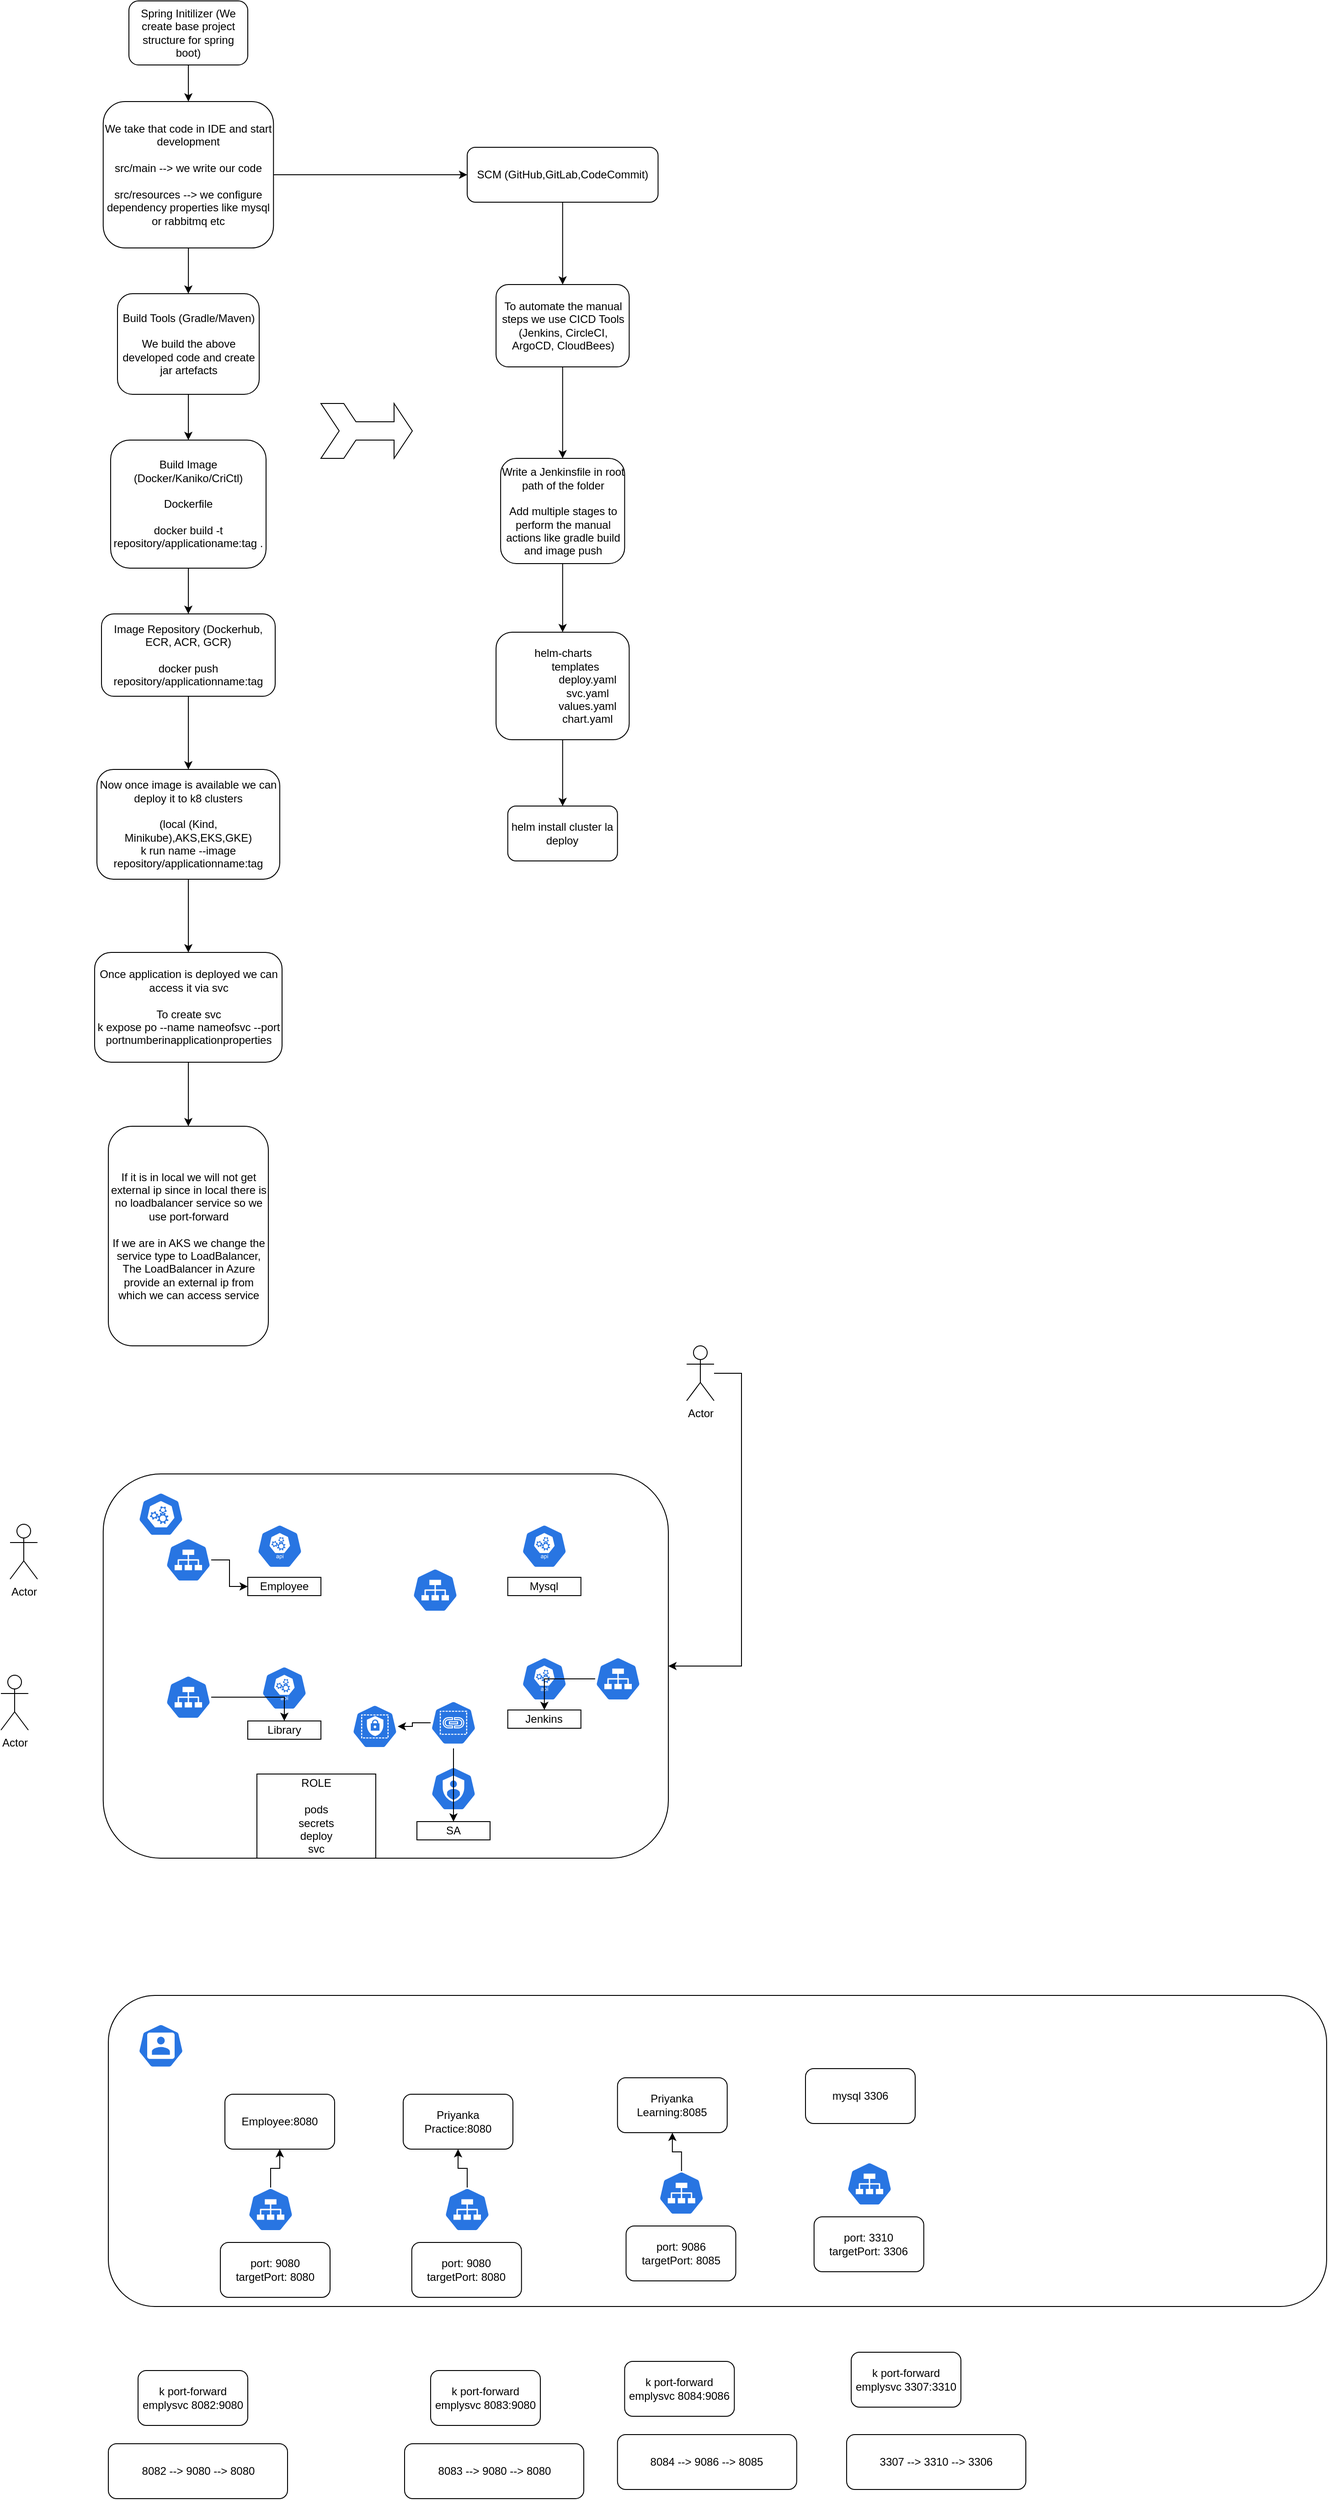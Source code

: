 <mxfile version="21.8.2" type="github">
  <diagram name="Page-1" id="WOTOL3OCUuAJzOhdY58Q">
    <mxGraphModel dx="1811" dy="628" grid="1" gridSize="10" guides="1" tooltips="1" connect="1" arrows="1" fold="1" page="1" pageScale="1" pageWidth="827" pageHeight="1169" math="0" shadow="0">
      <root>
        <mxCell id="0" />
        <mxCell id="1" parent="0" />
        <mxCell id="YCsUsQrlKh676d5kT_w2-3" value="" style="edgeStyle=orthogonalEdgeStyle;rounded=0;orthogonalLoop=1;jettySize=auto;html=1;" edge="1" parent="1" source="YCsUsQrlKh676d5kT_w2-1" target="YCsUsQrlKh676d5kT_w2-2">
          <mxGeometry relative="1" as="geometry" />
        </mxCell>
        <mxCell id="YCsUsQrlKh676d5kT_w2-1" value="Spring Initilizer (We create base project structure for spring boot)" style="rounded=1;whiteSpace=wrap;html=1;" vertex="1" parent="1">
          <mxGeometry x="120" y="50" width="130" height="70" as="geometry" />
        </mxCell>
        <mxCell id="YCsUsQrlKh676d5kT_w2-5" value="" style="edgeStyle=orthogonalEdgeStyle;rounded=0;orthogonalLoop=1;jettySize=auto;html=1;" edge="1" parent="1" source="YCsUsQrlKh676d5kT_w2-2" target="YCsUsQrlKh676d5kT_w2-4">
          <mxGeometry relative="1" as="geometry" />
        </mxCell>
        <mxCell id="YCsUsQrlKh676d5kT_w2-11" value="" style="edgeStyle=orthogonalEdgeStyle;rounded=0;orthogonalLoop=1;jettySize=auto;html=1;" edge="1" parent="1" source="YCsUsQrlKh676d5kT_w2-2" target="YCsUsQrlKh676d5kT_w2-10">
          <mxGeometry relative="1" as="geometry" />
        </mxCell>
        <mxCell id="YCsUsQrlKh676d5kT_w2-2" value="We take that code in IDE and start development&lt;br&gt;&lt;br&gt;src/main --&amp;gt; we write our code&lt;br&gt;&lt;br&gt;src/resources --&amp;gt; we configure dependency properties like mysql or rabbitmq etc" style="whiteSpace=wrap;html=1;rounded=1;" vertex="1" parent="1">
          <mxGeometry x="91.88" y="160" width="186.25" height="160" as="geometry" />
        </mxCell>
        <mxCell id="YCsUsQrlKh676d5kT_w2-7" value="" style="edgeStyle=orthogonalEdgeStyle;rounded=0;orthogonalLoop=1;jettySize=auto;html=1;" edge="1" parent="1" source="YCsUsQrlKh676d5kT_w2-4" target="YCsUsQrlKh676d5kT_w2-6">
          <mxGeometry relative="1" as="geometry" />
        </mxCell>
        <mxCell id="YCsUsQrlKh676d5kT_w2-4" value="Build Tools (Gradle/Maven)&lt;br&gt;&lt;br&gt;We build the above developed code and create jar artefacts" style="whiteSpace=wrap;html=1;rounded=1;" vertex="1" parent="1">
          <mxGeometry x="107.5" y="370" width="155" height="110" as="geometry" />
        </mxCell>
        <mxCell id="YCsUsQrlKh676d5kT_w2-9" value="" style="edgeStyle=orthogonalEdgeStyle;rounded=0;orthogonalLoop=1;jettySize=auto;html=1;" edge="1" parent="1" source="YCsUsQrlKh676d5kT_w2-6" target="YCsUsQrlKh676d5kT_w2-8">
          <mxGeometry relative="1" as="geometry" />
        </mxCell>
        <mxCell id="YCsUsQrlKh676d5kT_w2-6" value="Build Image (Docker/Kaniko/CriCtl)&lt;br&gt;&lt;br&gt;Dockerfile&lt;br&gt;&lt;br&gt;docker build -t repository/applicationame:tag ." style="whiteSpace=wrap;html=1;rounded=1;" vertex="1" parent="1">
          <mxGeometry x="100.01" y="530" width="169.99" height="140" as="geometry" />
        </mxCell>
        <mxCell id="YCsUsQrlKh676d5kT_w2-13" value="" style="edgeStyle=orthogonalEdgeStyle;rounded=0;orthogonalLoop=1;jettySize=auto;html=1;" edge="1" parent="1" source="YCsUsQrlKh676d5kT_w2-8" target="YCsUsQrlKh676d5kT_w2-12">
          <mxGeometry relative="1" as="geometry" />
        </mxCell>
        <mxCell id="YCsUsQrlKh676d5kT_w2-8" value="Image Repository (Dockerhub, ECR, ACR, GCR)&lt;br&gt;&lt;br&gt;docker push repository/applicationname:tag" style="whiteSpace=wrap;html=1;rounded=1;" vertex="1" parent="1">
          <mxGeometry x="90" y="720" width="190" height="90" as="geometry" />
        </mxCell>
        <mxCell id="YCsUsQrlKh676d5kT_w2-20" value="" style="edgeStyle=orthogonalEdgeStyle;rounded=0;orthogonalLoop=1;jettySize=auto;html=1;" edge="1" parent="1" source="YCsUsQrlKh676d5kT_w2-10" target="YCsUsQrlKh676d5kT_w2-19">
          <mxGeometry relative="1" as="geometry" />
        </mxCell>
        <mxCell id="YCsUsQrlKh676d5kT_w2-10" value="SCM (GitHub,GitLab,CodeCommit)" style="whiteSpace=wrap;html=1;rounded=1;" vertex="1" parent="1">
          <mxGeometry x="490" y="210" width="208.75" height="60" as="geometry" />
        </mxCell>
        <mxCell id="YCsUsQrlKh676d5kT_w2-15" value="" style="edgeStyle=orthogonalEdgeStyle;rounded=0;orthogonalLoop=1;jettySize=auto;html=1;" edge="1" parent="1" source="YCsUsQrlKh676d5kT_w2-12" target="YCsUsQrlKh676d5kT_w2-14">
          <mxGeometry relative="1" as="geometry" />
        </mxCell>
        <mxCell id="YCsUsQrlKh676d5kT_w2-12" value="Now once image is available we can deploy it to k8 clusters&lt;br&gt;&lt;br&gt;(local (Kind, Minikube),AKS,EKS,GKE)&lt;br&gt;k run name --image repository/applicationname:tag" style="whiteSpace=wrap;html=1;rounded=1;" vertex="1" parent="1">
          <mxGeometry x="85" y="890" width="200" height="120" as="geometry" />
        </mxCell>
        <mxCell id="YCsUsQrlKh676d5kT_w2-17" value="" style="edgeStyle=orthogonalEdgeStyle;rounded=0;orthogonalLoop=1;jettySize=auto;html=1;" edge="1" parent="1" source="YCsUsQrlKh676d5kT_w2-14" target="YCsUsQrlKh676d5kT_w2-16">
          <mxGeometry relative="1" as="geometry" />
        </mxCell>
        <mxCell id="YCsUsQrlKh676d5kT_w2-14" value="Once application is deployed we can access it via svc&lt;br&gt;&lt;br&gt;To create svc&lt;br&gt;k expose po --name nameofsvc --port portnumberinapplicationproperties" style="whiteSpace=wrap;html=1;rounded=1;" vertex="1" parent="1">
          <mxGeometry x="82.5" y="1090" width="205" height="120" as="geometry" />
        </mxCell>
        <mxCell id="YCsUsQrlKh676d5kT_w2-16" value="If it is in local we will not get external ip since in local there is no loadbalancer service so we use port-forward&lt;br&gt;&lt;br&gt;If we are in AKS we change the service type to LoadBalancer, The LoadBalancer in Azure provide an external ip from which we can access service" style="whiteSpace=wrap;html=1;rounded=1;" vertex="1" parent="1">
          <mxGeometry x="97.5" y="1280" width="175" height="240" as="geometry" />
        </mxCell>
        <mxCell id="YCsUsQrlKh676d5kT_w2-18" value="" style="html=1;shadow=0;dashed=0;align=center;verticalAlign=middle;shape=mxgraph.arrows2.tailedNotchedArrow;dy1=10;dx1=20;notch=20;arrowHead=20;dx2=25;dy2=30;" vertex="1" parent="1">
          <mxGeometry x="330" y="490" width="100" height="60" as="geometry" />
        </mxCell>
        <mxCell id="YCsUsQrlKh676d5kT_w2-22" value="" style="edgeStyle=orthogonalEdgeStyle;rounded=0;orthogonalLoop=1;jettySize=auto;html=1;" edge="1" parent="1" source="YCsUsQrlKh676d5kT_w2-19" target="YCsUsQrlKh676d5kT_w2-21">
          <mxGeometry relative="1" as="geometry" />
        </mxCell>
        <mxCell id="YCsUsQrlKh676d5kT_w2-19" value="To automate the manual steps we use CICD Tools&lt;br&gt;(Jenkins, CircleCI, ArgoCD, CloudBees)" style="whiteSpace=wrap;html=1;rounded=1;" vertex="1" parent="1">
          <mxGeometry x="521.56" y="360" width="145.63" height="90" as="geometry" />
        </mxCell>
        <mxCell id="YCsUsQrlKh676d5kT_w2-24" value="" style="edgeStyle=orthogonalEdgeStyle;rounded=0;orthogonalLoop=1;jettySize=auto;html=1;" edge="1" parent="1" source="YCsUsQrlKh676d5kT_w2-21" target="YCsUsQrlKh676d5kT_w2-23">
          <mxGeometry relative="1" as="geometry" />
        </mxCell>
        <mxCell id="YCsUsQrlKh676d5kT_w2-21" value="Write a Jenkinsfile in root path of the folder&lt;br&gt;&lt;br&gt;Add multiple stages to perform the manual actions like gradle build and image push" style="whiteSpace=wrap;html=1;rounded=1;" vertex="1" parent="1">
          <mxGeometry x="526.56" y="550" width="135.63" height="115" as="geometry" />
        </mxCell>
        <mxCell id="YCsUsQrlKh676d5kT_w2-26" value="" style="edgeStyle=orthogonalEdgeStyle;rounded=0;orthogonalLoop=1;jettySize=auto;html=1;" edge="1" parent="1" source="YCsUsQrlKh676d5kT_w2-23" target="YCsUsQrlKh676d5kT_w2-25">
          <mxGeometry relative="1" as="geometry" />
        </mxCell>
        <mxCell id="YCsUsQrlKh676d5kT_w2-23" value="helm-charts&lt;br&gt;&lt;span style=&quot;white-space: pre;&quot;&gt;&#x9;&lt;/span&gt;templates&lt;br&gt;&lt;span style=&quot;white-space: pre;&quot;&gt;&#x9;&lt;/span&gt;&lt;span style=&quot;white-space: pre;&quot;&gt;&#x9;&lt;/span&gt;deploy.yaml&lt;br&gt;&lt;span style=&quot;white-space: pre;&quot;&gt;&#x9;&lt;/span&gt;&lt;span style=&quot;white-space: pre;&quot;&gt;&#x9;&lt;/span&gt;svc.yaml&lt;br&gt;&lt;span style=&quot;white-space: pre;&quot;&gt;&#x9;&lt;/span&gt;&lt;span style=&quot;white-space: pre;&quot;&gt;&#x9;&lt;/span&gt;values.yaml&lt;br&gt;&lt;span style=&quot;white-space: pre;&quot;&gt;&#x9;&lt;/span&gt;&lt;span style=&quot;white-space: pre;&quot;&gt;&#x9;&lt;/span&gt;chart.yaml" style="whiteSpace=wrap;html=1;rounded=1;" vertex="1" parent="1">
          <mxGeometry x="521.56" y="740" width="145.63" height="117.5" as="geometry" />
        </mxCell>
        <mxCell id="YCsUsQrlKh676d5kT_w2-25" value="helm install cluster la deploy" style="whiteSpace=wrap;html=1;rounded=1;" vertex="1" parent="1">
          <mxGeometry x="534.375" y="930" width="120" height="60" as="geometry" />
        </mxCell>
        <mxCell id="YCsUsQrlKh676d5kT_w2-27" value="" style="rounded=1;whiteSpace=wrap;html=1;" vertex="1" parent="1">
          <mxGeometry x="91.88" y="1660" width="618.12" height="420" as="geometry" />
        </mxCell>
        <mxCell id="YCsUsQrlKh676d5kT_w2-28" value="" style="sketch=0;html=1;dashed=0;whitespace=wrap;fillColor=#2875E2;strokeColor=#ffffff;points=[[0.005,0.63,0],[0.1,0.2,0],[0.9,0.2,0],[0.5,0,0],[0.995,0.63,0],[0.72,0.99,0],[0.5,1,0],[0.28,0.99,0]];verticalLabelPosition=bottom;align=center;verticalAlign=top;shape=mxgraph.kubernetes.icon;prIcon=master" vertex="1" parent="1">
          <mxGeometry x="130" y="1680" width="50" height="48" as="geometry" />
        </mxCell>
        <mxCell id="YCsUsQrlKh676d5kT_w2-30" value="" style="sketch=0;html=1;dashed=0;whitespace=wrap;fillColor=#2875E2;strokeColor=#ffffff;points=[[0.005,0.63,0],[0.1,0.2,0],[0.9,0.2,0],[0.5,0,0],[0.995,0.63,0],[0.72,0.99,0],[0.5,1,0],[0.28,0.99,0]];verticalLabelPosition=bottom;align=center;verticalAlign=top;shape=mxgraph.kubernetes.icon;prIcon=api" vertex="1" parent="1">
          <mxGeometry x="260" y="1715" width="50" height="48" as="geometry" />
        </mxCell>
        <mxCell id="YCsUsQrlKh676d5kT_w2-31" value="" style="sketch=0;html=1;dashed=0;whitespace=wrap;fillColor=#2875E2;strokeColor=#ffffff;points=[[0.005,0.63,0],[0.1,0.2,0],[0.9,0.2,0],[0.5,0,0],[0.995,0.63,0],[0.72,0.99,0],[0.5,1,0],[0.28,0.99,0]];verticalLabelPosition=bottom;align=center;verticalAlign=top;shape=mxgraph.kubernetes.icon;prIcon=api" vertex="1" parent="1">
          <mxGeometry x="549.38" y="1715" width="50" height="48" as="geometry" />
        </mxCell>
        <mxCell id="YCsUsQrlKh676d5kT_w2-32" value="" style="sketch=0;html=1;dashed=0;whitespace=wrap;fillColor=#2875E2;strokeColor=#ffffff;points=[[0.005,0.63,0],[0.1,0.2,0],[0.9,0.2,0],[0.5,0,0],[0.995,0.63,0],[0.72,0.99,0],[0.5,1,0],[0.28,0.99,0]];verticalLabelPosition=bottom;align=center;verticalAlign=top;shape=mxgraph.kubernetes.icon;prIcon=api" vertex="1" parent="1">
          <mxGeometry x="265" y="1870" width="50" height="48" as="geometry" />
        </mxCell>
        <mxCell id="YCsUsQrlKh676d5kT_w2-33" value="Employee" style="rounded=0;whiteSpace=wrap;html=1;" vertex="1" parent="1">
          <mxGeometry x="250" y="1773" width="80" height="20" as="geometry" />
        </mxCell>
        <mxCell id="YCsUsQrlKh676d5kT_w2-34" value="Library" style="rounded=0;whiteSpace=wrap;html=1;" vertex="1" parent="1">
          <mxGeometry x="250" y="1930" width="80" height="20" as="geometry" />
        </mxCell>
        <mxCell id="YCsUsQrlKh676d5kT_w2-35" value="Mysql" style="rounded=0;whiteSpace=wrap;html=1;" vertex="1" parent="1">
          <mxGeometry x="534.38" y="1773" width="80" height="20" as="geometry" />
        </mxCell>
        <mxCell id="YCsUsQrlKh676d5kT_w2-39" value="" style="sketch=0;html=1;dashed=0;whitespace=wrap;fillColor=#2875E2;strokeColor=#ffffff;points=[[0.005,0.63,0],[0.1,0.2,0],[0.9,0.2,0],[0.5,0,0],[0.995,0.63,0],[0.72,0.99,0],[0.5,1,0],[0.28,0.99,0]];verticalLabelPosition=bottom;align=center;verticalAlign=top;shape=mxgraph.kubernetes.icon;prIcon=api" vertex="1" parent="1">
          <mxGeometry x="549.38" y="1860" width="50" height="48" as="geometry" />
        </mxCell>
        <mxCell id="YCsUsQrlKh676d5kT_w2-40" value="Jenkins" style="rounded=0;whiteSpace=wrap;html=1;" vertex="1" parent="1">
          <mxGeometry x="534.38" y="1918" width="80" height="20" as="geometry" />
        </mxCell>
        <mxCell id="YCsUsQrlKh676d5kT_w2-42" value="" style="sketch=0;html=1;dashed=0;whitespace=wrap;fillColor=#2875E2;strokeColor=#ffffff;points=[[0.005,0.63,0],[0.1,0.2,0],[0.9,0.2,0],[0.5,0,0],[0.995,0.63,0],[0.72,0.99,0],[0.5,1,0],[0.28,0.99,0]];verticalLabelPosition=bottom;align=center;verticalAlign=top;shape=mxgraph.kubernetes.icon;prIcon=sa" vertex="1" parent="1">
          <mxGeometry x="450" y="1980" width="50" height="48" as="geometry" />
        </mxCell>
        <mxCell id="YCsUsQrlKh676d5kT_w2-43" value="SA" style="rounded=0;whiteSpace=wrap;html=1;" vertex="1" parent="1">
          <mxGeometry x="435" y="2040" width="80" height="20" as="geometry" />
        </mxCell>
        <mxCell id="YCsUsQrlKh676d5kT_w2-44" value="" style="sketch=0;html=1;dashed=0;whitespace=wrap;fillColor=#2875E2;strokeColor=#ffffff;points=[[0.005,0.63,0],[0.1,0.2,0],[0.9,0.2,0],[0.5,0,0],[0.995,0.63,0],[0.72,0.99,0],[0.5,1,0],[0.28,0.99,0]];verticalLabelPosition=bottom;align=center;verticalAlign=top;shape=mxgraph.kubernetes.icon;prIcon=role" vertex="1" parent="1">
          <mxGeometry x="364" y="1912" width="50" height="48" as="geometry" />
        </mxCell>
        <mxCell id="YCsUsQrlKh676d5kT_w2-45" value="ROLE&lt;br&gt;&lt;br&gt;pods&lt;br&gt;secrets&lt;br&gt;deploy&lt;br&gt;svc" style="rounded=0;whiteSpace=wrap;html=1;" vertex="1" parent="1">
          <mxGeometry x="260" y="1988" width="130" height="92" as="geometry" />
        </mxCell>
        <mxCell id="YCsUsQrlKh676d5kT_w2-47" value="" style="edgeStyle=orthogonalEdgeStyle;rounded=0;orthogonalLoop=1;jettySize=auto;html=1;" edge="1" parent="1" source="YCsUsQrlKh676d5kT_w2-46" target="YCsUsQrlKh676d5kT_w2-44">
          <mxGeometry relative="1" as="geometry" />
        </mxCell>
        <mxCell id="YCsUsQrlKh676d5kT_w2-49" value="" style="edgeStyle=orthogonalEdgeStyle;rounded=0;orthogonalLoop=1;jettySize=auto;html=1;" edge="1" parent="1" source="YCsUsQrlKh676d5kT_w2-46" target="YCsUsQrlKh676d5kT_w2-43">
          <mxGeometry relative="1" as="geometry" />
        </mxCell>
        <mxCell id="YCsUsQrlKh676d5kT_w2-46" value="" style="sketch=0;html=1;dashed=0;whitespace=wrap;fillColor=#2875E2;strokeColor=#ffffff;points=[[0.005,0.63,0],[0.1,0.2,0],[0.9,0.2,0],[0.5,0,0],[0.995,0.63,0],[0.72,0.99,0],[0.5,1,0],[0.28,0.99,0]];verticalLabelPosition=bottom;align=center;verticalAlign=top;shape=mxgraph.kubernetes.icon;prIcon=rb" vertex="1" parent="1">
          <mxGeometry x="450" y="1904" width="50" height="56" as="geometry" />
        </mxCell>
        <mxCell id="YCsUsQrlKh676d5kT_w2-53" value="" style="edgeStyle=orthogonalEdgeStyle;rounded=0;orthogonalLoop=1;jettySize=auto;html=1;" edge="1" parent="1" source="YCsUsQrlKh676d5kT_w2-51" target="YCsUsQrlKh676d5kT_w2-40">
          <mxGeometry relative="1" as="geometry" />
        </mxCell>
        <mxCell id="YCsUsQrlKh676d5kT_w2-51" value="" style="sketch=0;html=1;dashed=0;whitespace=wrap;fillColor=#2875E2;strokeColor=#ffffff;points=[[0.005,0.63,0],[0.1,0.2,0],[0.9,0.2,0],[0.5,0,0],[0.995,0.63,0],[0.72,0.99,0],[0.5,1,0],[0.28,0.99,0]];verticalLabelPosition=bottom;align=center;verticalAlign=top;shape=mxgraph.kubernetes.icon;prIcon=svc" vertex="1" parent="1">
          <mxGeometry x="630" y="1860" width="50" height="48" as="geometry" />
        </mxCell>
        <mxCell id="YCsUsQrlKh676d5kT_w2-54" value="" style="edgeStyle=orthogonalEdgeStyle;rounded=0;orthogonalLoop=1;jettySize=auto;html=1;" edge="1" parent="1" source="YCsUsQrlKh676d5kT_w2-52" target="YCsUsQrlKh676d5kT_w2-27">
          <mxGeometry relative="1" as="geometry">
            <Array as="points">
              <mxPoint x="790" y="1550" />
              <mxPoint x="790" y="1870" />
            </Array>
          </mxGeometry>
        </mxCell>
        <mxCell id="YCsUsQrlKh676d5kT_w2-52" value="Actor" style="shape=umlActor;verticalLabelPosition=bottom;verticalAlign=top;html=1;outlineConnect=0;" vertex="1" parent="1">
          <mxGeometry x="730" y="1520" width="30" height="60" as="geometry" />
        </mxCell>
        <mxCell id="YCsUsQrlKh676d5kT_w2-59" value="" style="edgeStyle=orthogonalEdgeStyle;rounded=0;orthogonalLoop=1;jettySize=auto;html=1;" edge="1" parent="1" source="YCsUsQrlKh676d5kT_w2-55" target="YCsUsQrlKh676d5kT_w2-33">
          <mxGeometry relative="1" as="geometry" />
        </mxCell>
        <mxCell id="YCsUsQrlKh676d5kT_w2-55" value="" style="sketch=0;html=1;dashed=0;whitespace=wrap;fillColor=#2875E2;strokeColor=#ffffff;points=[[0.005,0.63,0],[0.1,0.2,0],[0.9,0.2,0],[0.5,0,0],[0.995,0.63,0],[0.72,0.99,0],[0.5,1,0],[0.28,0.99,0]];verticalLabelPosition=bottom;align=center;verticalAlign=top;shape=mxgraph.kubernetes.icon;prIcon=svc" vertex="1" parent="1">
          <mxGeometry x="160" y="1730" width="50" height="48" as="geometry" />
        </mxCell>
        <mxCell id="YCsUsQrlKh676d5kT_w2-60" value="" style="edgeStyle=orthogonalEdgeStyle;rounded=0;orthogonalLoop=1;jettySize=auto;html=1;" edge="1" parent="1" source="YCsUsQrlKh676d5kT_w2-56" target="YCsUsQrlKh676d5kT_w2-34">
          <mxGeometry relative="1" as="geometry" />
        </mxCell>
        <mxCell id="YCsUsQrlKh676d5kT_w2-56" value="" style="sketch=0;html=1;dashed=0;whitespace=wrap;fillColor=#2875E2;strokeColor=#ffffff;points=[[0.005,0.63,0],[0.1,0.2,0],[0.9,0.2,0],[0.5,0,0],[0.995,0.63,0],[0.72,0.99,0],[0.5,1,0],[0.28,0.99,0]];verticalLabelPosition=bottom;align=center;verticalAlign=top;shape=mxgraph.kubernetes.icon;prIcon=svc" vertex="1" parent="1">
          <mxGeometry x="160.01" y="1880" width="50" height="48" as="geometry" />
        </mxCell>
        <mxCell id="YCsUsQrlKh676d5kT_w2-57" value="Actor" style="shape=umlActor;verticalLabelPosition=bottom;verticalAlign=top;html=1;outlineConnect=0;" vertex="1" parent="1">
          <mxGeometry x="-10" y="1715" width="30" height="60" as="geometry" />
        </mxCell>
        <mxCell id="YCsUsQrlKh676d5kT_w2-58" value="Actor" style="shape=umlActor;verticalLabelPosition=bottom;verticalAlign=top;html=1;outlineConnect=0;" vertex="1" parent="1">
          <mxGeometry x="-20" y="1880" width="30" height="60" as="geometry" />
        </mxCell>
        <mxCell id="YCsUsQrlKh676d5kT_w2-61" value="" style="sketch=0;html=1;dashed=0;whitespace=wrap;fillColor=#2875E2;strokeColor=#ffffff;points=[[0.005,0.63,0],[0.1,0.2,0],[0.9,0.2,0],[0.5,0,0],[0.995,0.63,0],[0.72,0.99,0],[0.5,1,0],[0.28,0.99,0]];verticalLabelPosition=bottom;align=center;verticalAlign=top;shape=mxgraph.kubernetes.icon;prIcon=svc" vertex="1" parent="1">
          <mxGeometry x="430" y="1763" width="50" height="48" as="geometry" />
        </mxCell>
        <mxCell id="YCsUsQrlKh676d5kT_w2-67" value="" style="rounded=1;whiteSpace=wrap;html=1;" vertex="1" parent="1">
          <mxGeometry x="97.5" y="2230" width="1332.5" height="340" as="geometry" />
        </mxCell>
        <mxCell id="YCsUsQrlKh676d5kT_w2-68" value="Employee:8080" style="rounded=1;whiteSpace=wrap;html=1;" vertex="1" parent="1">
          <mxGeometry x="225" y="2338" width="120" height="60" as="geometry" />
        </mxCell>
        <mxCell id="YCsUsQrlKh676d5kT_w2-69" value="Priyanka Practice:8080" style="rounded=1;whiteSpace=wrap;html=1;" vertex="1" parent="1">
          <mxGeometry x="420" y="2338" width="120" height="60" as="geometry" />
        </mxCell>
        <mxCell id="YCsUsQrlKh676d5kT_w2-70" value="" style="sketch=0;html=1;dashed=0;whitespace=wrap;fillColor=#2875E2;strokeColor=#ffffff;points=[[0.005,0.63,0],[0.1,0.2,0],[0.9,0.2,0],[0.5,0,0],[0.995,0.63,0],[0.72,0.99,0],[0.5,1,0],[0.28,0.99,0]];verticalLabelPosition=bottom;align=center;verticalAlign=top;shape=mxgraph.kubernetes.icon;prIcon=user" vertex="1" parent="1">
          <mxGeometry x="130" y="2260" width="50" height="50" as="geometry" />
        </mxCell>
        <mxCell id="YCsUsQrlKh676d5kT_w2-75" value="" style="edgeStyle=orthogonalEdgeStyle;rounded=0;orthogonalLoop=1;jettySize=auto;html=1;" edge="1" parent="1" source="YCsUsQrlKh676d5kT_w2-71" target="YCsUsQrlKh676d5kT_w2-68">
          <mxGeometry relative="1" as="geometry" />
        </mxCell>
        <mxCell id="YCsUsQrlKh676d5kT_w2-71" value="" style="sketch=0;html=1;dashed=0;whitespace=wrap;fillColor=#2875E2;strokeColor=#ffffff;points=[[0.005,0.63,0],[0.1,0.2,0],[0.9,0.2,0],[0.5,0,0],[0.995,0.63,0],[0.72,0.99,0],[0.5,1,0],[0.28,0.99,0]];verticalLabelPosition=bottom;align=center;verticalAlign=top;shape=mxgraph.kubernetes.icon;prIcon=svc" vertex="1" parent="1">
          <mxGeometry x="250" y="2440" width="50" height="48" as="geometry" />
        </mxCell>
        <mxCell id="YCsUsQrlKh676d5kT_w2-76" value="" style="edgeStyle=orthogonalEdgeStyle;rounded=0;orthogonalLoop=1;jettySize=auto;html=1;" edge="1" parent="1" source="YCsUsQrlKh676d5kT_w2-72" target="YCsUsQrlKh676d5kT_w2-69">
          <mxGeometry relative="1" as="geometry" />
        </mxCell>
        <mxCell id="YCsUsQrlKh676d5kT_w2-72" value="" style="sketch=0;html=1;dashed=0;whitespace=wrap;fillColor=#2875E2;strokeColor=#ffffff;points=[[0.005,0.63,0],[0.1,0.2,0],[0.9,0.2,0],[0.5,0,0],[0.995,0.63,0],[0.72,0.99,0],[0.5,1,0],[0.28,0.99,0]];verticalLabelPosition=bottom;align=center;verticalAlign=top;shape=mxgraph.kubernetes.icon;prIcon=svc" vertex="1" parent="1">
          <mxGeometry x="465" y="2440" width="50" height="48" as="geometry" />
        </mxCell>
        <mxCell id="YCsUsQrlKh676d5kT_w2-73" value="port: 9080&lt;br&gt;targetPort: 8080" style="rounded=1;whiteSpace=wrap;html=1;" vertex="1" parent="1">
          <mxGeometry x="220" y="2500" width="120" height="60" as="geometry" />
        </mxCell>
        <mxCell id="YCsUsQrlKh676d5kT_w2-74" value="port: 9080&lt;br style=&quot;border-color: var(--border-color);&quot;&gt;targetPort: 8080" style="rounded=1;whiteSpace=wrap;html=1;" vertex="1" parent="1">
          <mxGeometry x="429.38" y="2500" width="120" height="60" as="geometry" />
        </mxCell>
        <mxCell id="YCsUsQrlKh676d5kT_w2-77" value="k port-forward emplysvc 8082:9080" style="rounded=1;whiteSpace=wrap;html=1;" vertex="1" parent="1">
          <mxGeometry x="130" y="2640" width="120" height="60" as="geometry" />
        </mxCell>
        <mxCell id="YCsUsQrlKh676d5kT_w2-78" value="8082 --&amp;gt; 9080 --&amp;gt; 8080" style="rounded=1;whiteSpace=wrap;html=1;" vertex="1" parent="1">
          <mxGeometry x="97.5" y="2720" width="196" height="60" as="geometry" />
        </mxCell>
        <mxCell id="YCsUsQrlKh676d5kT_w2-79" value="k port-forward emplysvc 8083:9080" style="rounded=1;whiteSpace=wrap;html=1;" vertex="1" parent="1">
          <mxGeometry x="450" y="2640" width="120" height="60" as="geometry" />
        </mxCell>
        <mxCell id="YCsUsQrlKh676d5kT_w2-80" value="8083 --&amp;gt; 9080 --&amp;gt; 8080" style="rounded=1;whiteSpace=wrap;html=1;" vertex="1" parent="1">
          <mxGeometry x="421.5" y="2720" width="196" height="60" as="geometry" />
        </mxCell>
        <mxCell id="YCsUsQrlKh676d5kT_w2-83" value="Priyanka Learning:8085" style="rounded=1;whiteSpace=wrap;html=1;" vertex="1" parent="1">
          <mxGeometry x="654.38" y="2320" width="120" height="60" as="geometry" />
        </mxCell>
        <mxCell id="YCsUsQrlKh676d5kT_w2-86" value="" style="edgeStyle=orthogonalEdgeStyle;rounded=0;orthogonalLoop=1;jettySize=auto;html=1;" edge="1" parent="1" source="YCsUsQrlKh676d5kT_w2-84" target="YCsUsQrlKh676d5kT_w2-83">
          <mxGeometry relative="1" as="geometry" />
        </mxCell>
        <mxCell id="YCsUsQrlKh676d5kT_w2-84" value="" style="sketch=0;html=1;dashed=0;whitespace=wrap;fillColor=#2875E2;strokeColor=#ffffff;points=[[0.005,0.63,0],[0.1,0.2,0],[0.9,0.2,0],[0.5,0,0],[0.995,0.63,0],[0.72,0.99,0],[0.5,1,0],[0.28,0.99,0]];verticalLabelPosition=bottom;align=center;verticalAlign=top;shape=mxgraph.kubernetes.icon;prIcon=svc" vertex="1" parent="1">
          <mxGeometry x="699.38" y="2422" width="50" height="48" as="geometry" />
        </mxCell>
        <mxCell id="YCsUsQrlKh676d5kT_w2-85" value="port: 9086&lt;br style=&quot;border-color: var(--border-color);&quot;&gt;targetPort: 8085" style="rounded=1;whiteSpace=wrap;html=1;" vertex="1" parent="1">
          <mxGeometry x="663.76" y="2482" width="120" height="60" as="geometry" />
        </mxCell>
        <mxCell id="YCsUsQrlKh676d5kT_w2-87" value="k port-forward emplysvc 8084:9086" style="rounded=1;whiteSpace=wrap;html=1;" vertex="1" parent="1">
          <mxGeometry x="662.19" y="2630" width="120" height="60" as="geometry" />
        </mxCell>
        <mxCell id="YCsUsQrlKh676d5kT_w2-88" value="8084 --&amp;gt; 9086 --&amp;gt; 8085" style="rounded=1;whiteSpace=wrap;html=1;" vertex="1" parent="1">
          <mxGeometry x="654.38" y="2710" width="196" height="60" as="geometry" />
        </mxCell>
        <mxCell id="YCsUsQrlKh676d5kT_w2-89" value="mysql 3306" style="rounded=1;whiteSpace=wrap;html=1;" vertex="1" parent="1">
          <mxGeometry x="860" y="2310" width="120" height="60" as="geometry" />
        </mxCell>
        <mxCell id="YCsUsQrlKh676d5kT_w2-90" value="" style="sketch=0;html=1;dashed=0;whitespace=wrap;fillColor=#2875E2;strokeColor=#ffffff;points=[[0.005,0.63,0],[0.1,0.2,0],[0.9,0.2,0],[0.5,0,0],[0.995,0.63,0],[0.72,0.99,0],[0.5,1,0],[0.28,0.99,0]];verticalLabelPosition=bottom;align=center;verticalAlign=top;shape=mxgraph.kubernetes.icon;prIcon=svc" vertex="1" parent="1">
          <mxGeometry x="905" y="2412" width="50" height="48" as="geometry" />
        </mxCell>
        <mxCell id="YCsUsQrlKh676d5kT_w2-91" value="port: 3310&lt;br style=&quot;border-color: var(--border-color);&quot;&gt;targetPort: 3306" style="rounded=1;whiteSpace=wrap;html=1;" vertex="1" parent="1">
          <mxGeometry x="869.38" y="2472" width="120" height="60" as="geometry" />
        </mxCell>
        <mxCell id="YCsUsQrlKh676d5kT_w2-92" value="k port-forward emplysvc 3307:3310" style="rounded=1;whiteSpace=wrap;html=1;" vertex="1" parent="1">
          <mxGeometry x="910" y="2620" width="120" height="60" as="geometry" />
        </mxCell>
        <mxCell id="YCsUsQrlKh676d5kT_w2-93" value="3307 --&amp;gt; 3310 --&amp;gt; 3306" style="rounded=1;whiteSpace=wrap;html=1;" vertex="1" parent="1">
          <mxGeometry x="905" y="2710" width="196" height="60" as="geometry" />
        </mxCell>
      </root>
    </mxGraphModel>
  </diagram>
</mxfile>
